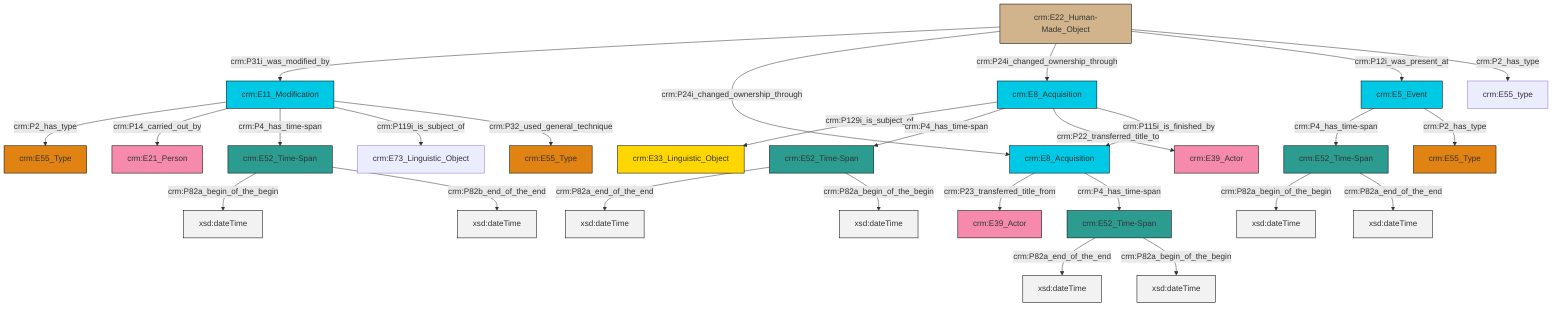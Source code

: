 graph TD
classDef Literal fill:#f2f2f2,stroke:#000000;
classDef CRM_Entity fill:#FFFFFF,stroke:#000000;
classDef Temporal_Entity fill:#00C9E6, stroke:#000000;
classDef Type fill:#E18312, stroke:#000000;
classDef Time-Span fill:#2C9C91, stroke:#000000;
classDef Appellation fill:#FFEB7F, stroke:#000000;
classDef Place fill:#008836, stroke:#000000;
classDef Persistent_Item fill:#B266B2, stroke:#000000;
classDef Conceptual_Object fill:#FFD700, stroke:#000000;
classDef Physical_Thing fill:#D2B48C, stroke:#000000;
classDef Actor fill:#f58aad, stroke:#000000;
classDef PC_Classes fill:#4ce600, stroke:#000000;
classDef Multi fill:#cccccc,stroke:#000000;

0["crm:E11_Modification"]:::Temporal_Entity -->|crm:P2_has_type| 2["crm:E55_Type"]:::Type
3["crm:E52_Time-Span"]:::Time-Span -->|crm:P82a_begin_of_the_begin| 4[xsd:dateTime]:::Literal
5["crm:E22_Human-Made_Object"]:::Physical_Thing -->|crm:P31i_was_modified_by| 0["crm:E11_Modification"]:::Temporal_Entity
6["crm:E52_Time-Span"]:::Time-Span -->|crm:P82a_end_of_the_end| 7[xsd:dateTime]:::Literal
8["crm:E8_Acquisition"]:::Temporal_Entity -->|crm:P129i_is_subject_of| 9["crm:E33_Linguistic_Object"]:::Conceptual_Object
8["crm:E8_Acquisition"]:::Temporal_Entity -->|crm:P4_has_time-span| 6["crm:E52_Time-Span"]:::Time-Span
0["crm:E11_Modification"]:::Temporal_Entity -->|crm:P14_carried_out_by| 14["crm:E21_Person"]:::Actor
3["crm:E52_Time-Span"]:::Time-Span -->|crm:P82b_end_of_the_end| 17[xsd:dateTime]:::Literal
20["crm:E5_Event"]:::Temporal_Entity -->|crm:P4_has_time-span| 21["crm:E52_Time-Span"]:::Time-Span
22["crm:E52_Time-Span"]:::Time-Span -->|crm:P82a_end_of_the_end| 23[xsd:dateTime]:::Literal
5["crm:E22_Human-Made_Object"]:::Physical_Thing -->|crm:P24i_changed_ownership_through| 27["crm:E8_Acquisition"]:::Temporal_Entity
6["crm:E52_Time-Span"]:::Time-Span -->|crm:P82a_begin_of_the_begin| 35[xsd:dateTime]:::Literal
5["crm:E22_Human-Made_Object"]:::Physical_Thing -->|crm:P24i_changed_ownership_through| 8["crm:E8_Acquisition"]:::Temporal_Entity
0["crm:E11_Modification"]:::Temporal_Entity -->|crm:P4_has_time-span| 3["crm:E52_Time-Span"]:::Time-Span
8["crm:E8_Acquisition"]:::Temporal_Entity -->|crm:P22_transferred_title_to| 15["crm:E39_Actor"]:::Actor
27["crm:E8_Acquisition"]:::Temporal_Entity -->|crm:P23_transferred_title_from| 12["crm:E39_Actor"]:::Actor
22["crm:E52_Time-Span"]:::Time-Span -->|crm:P82a_begin_of_the_begin| 38[xsd:dateTime]:::Literal
21["crm:E52_Time-Span"]:::Time-Span -->|crm:P82a_begin_of_the_begin| 39[xsd:dateTime]:::Literal
8["crm:E8_Acquisition"]:::Temporal_Entity -->|crm:P115i_is_finished_by| 27["crm:E8_Acquisition"]:::Temporal_Entity
0["crm:E11_Modification"]:::Temporal_Entity -->|crm:P119i_is_subject_of| 30["crm:E73_Linguistic_Object"]:::Default
0["crm:E11_Modification"]:::Temporal_Entity -->|crm:P32_used_general_technique| 10["crm:E55_Type"]:::Type
20["crm:E5_Event"]:::Temporal_Entity -->|crm:P2_has_type| 25["crm:E55_Type"]:::Type
5["crm:E22_Human-Made_Object"]:::Physical_Thing -->|crm:P12i_was_present_at| 20["crm:E5_Event"]:::Temporal_Entity
5["crm:E22_Human-Made_Object"]:::Physical_Thing -->|crm:P2_has_type| 18["crm:E55_type"]:::Default
21["crm:E52_Time-Span"]:::Time-Span -->|crm:P82a_end_of_the_end| 41[xsd:dateTime]:::Literal
27["crm:E8_Acquisition"]:::Temporal_Entity -->|crm:P4_has_time-span| 22["crm:E52_Time-Span"]:::Time-Span
